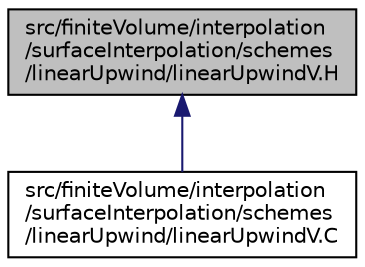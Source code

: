 digraph "src/finiteVolume/interpolation/surfaceInterpolation/schemes/linearUpwind/linearUpwindV.H"
{
  bgcolor="transparent";
  edge [fontname="Helvetica",fontsize="10",labelfontname="Helvetica",labelfontsize="10"];
  node [fontname="Helvetica",fontsize="10",shape=record];
  Node1 [label="src/finiteVolume/interpolation\l/surfaceInterpolation/schemes\l/linearUpwind/linearUpwindV.H",height=0.2,width=0.4,color="black", fillcolor="grey75", style="filled", fontcolor="black"];
  Node1 -> Node2 [dir="back",color="midnightblue",fontsize="10",style="solid",fontname="Helvetica"];
  Node2 [label="src/finiteVolume/interpolation\l/surfaceInterpolation/schemes\l/linearUpwind/linearUpwindV.C",height=0.2,width=0.4,color="black",URL="$a06277.html"];
}
